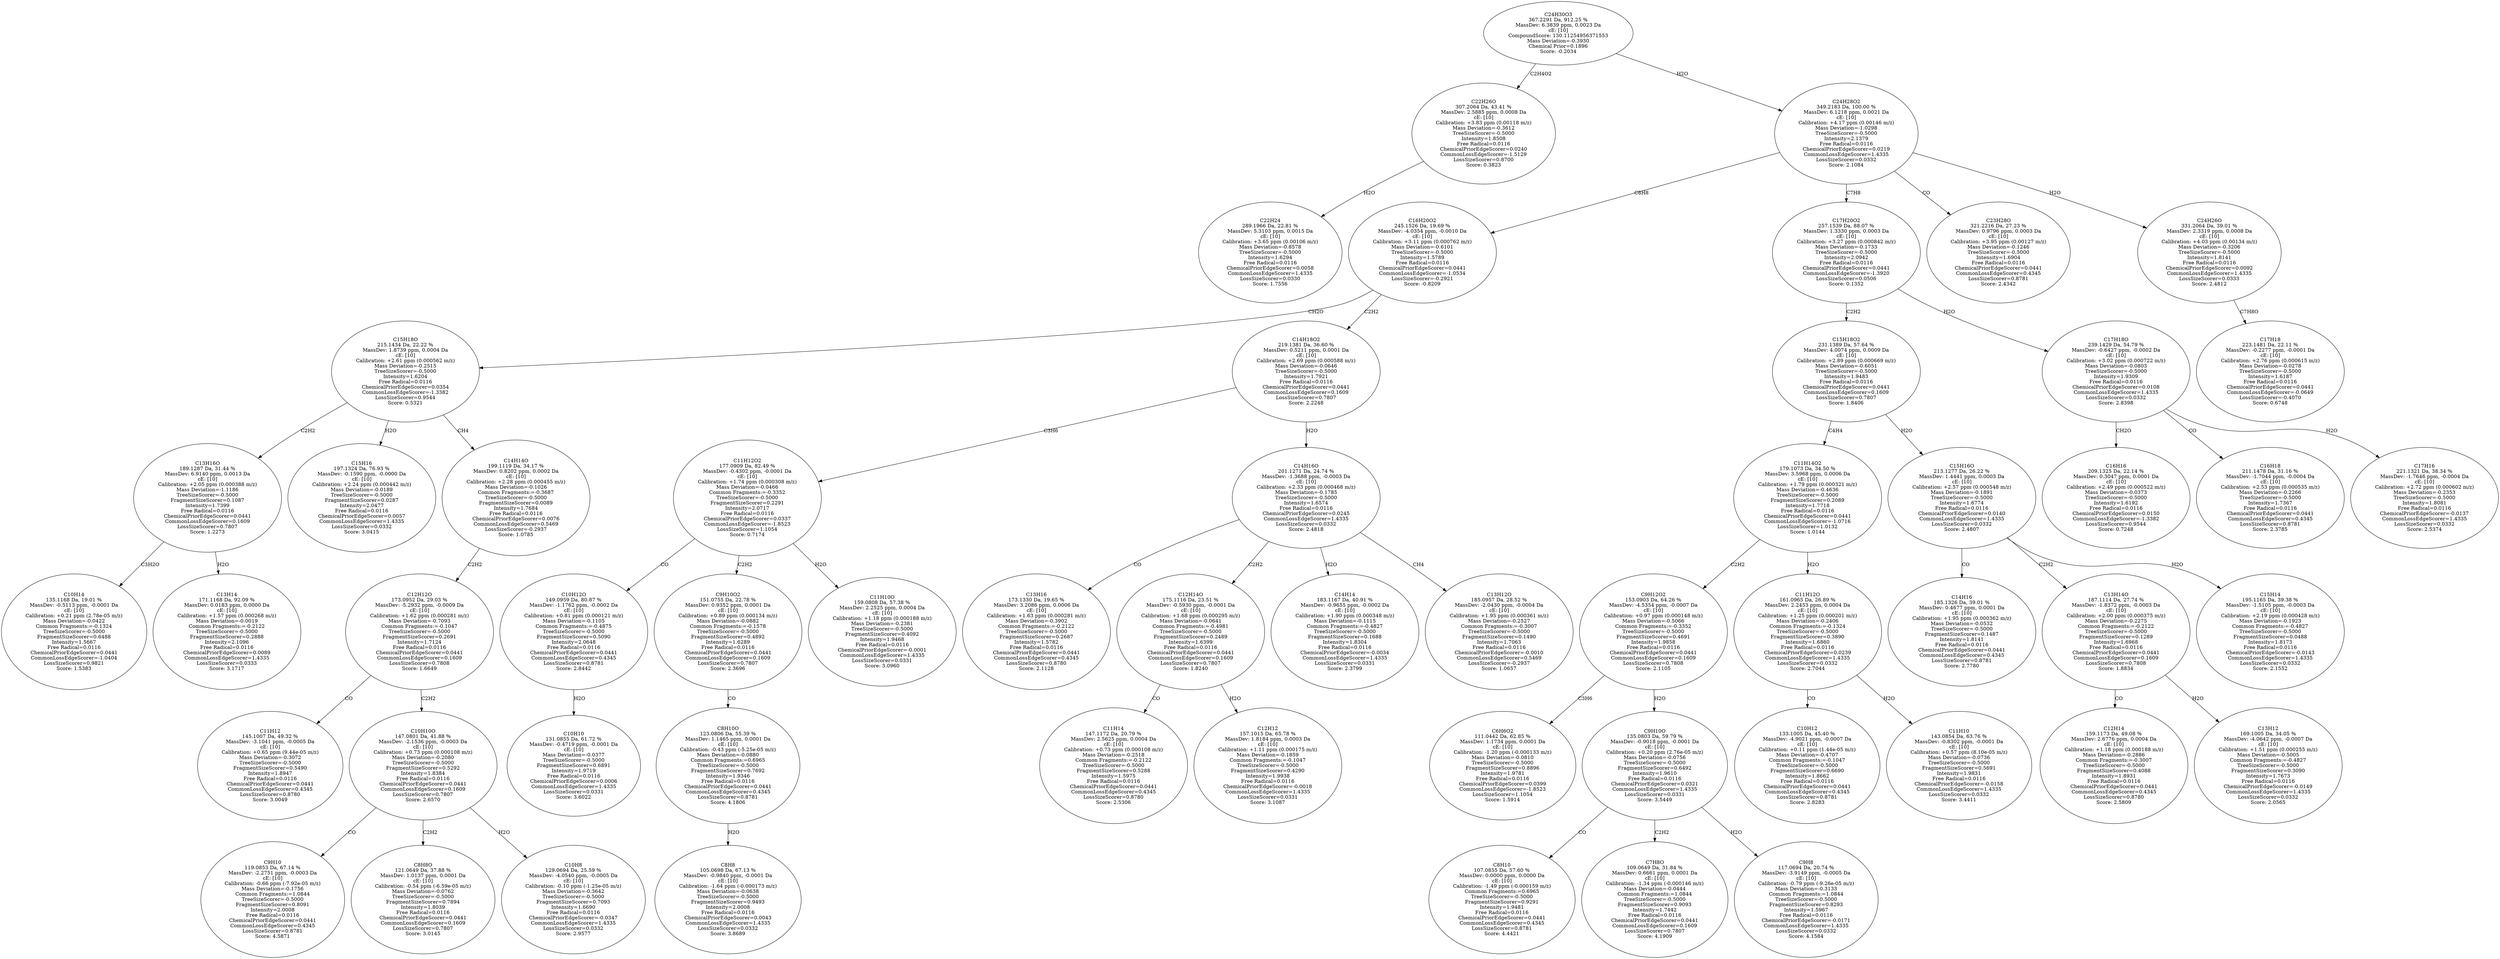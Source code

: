 strict digraph {
v1 [label="C22H24\n289.1966 Da, 22.81 %\nMassDev: 5.3103 ppm, 0.0015 Da\ncE: [10]\nCalibration: +3.65 ppm (0.00106 m/z)\nMass Deviation=-0.8578\nTreeSizeScorer=-0.5000\nIntensity=1.6294\nFree Radical=0.0116\nChemicalPriorEdgeScorer=0.0058\nCommonLossEdgeScorer=1.4335\nLossSizeScorer=0.0330\nScore: 1.7556"];
v2 [label="C22H26O\n307.2064 Da, 43.41 %\nMassDev: 2.5885 ppm, 0.0008 Da\ncE: [10]\nCalibration: +3.83 ppm (0.00118 m/z)\nMass Deviation=-0.3612\nTreeSizeScorer=-0.5000\nIntensity=1.8508\nFree Radical=0.0116\nChemicalPriorEdgeScorer=0.0240\nCommonLossEdgeScorer=-1.5129\nLossSizeScorer=0.8700\nScore: 0.3823"];
v3 [label="C10H14\n135.1168 Da, 19.01 %\nMassDev: -0.5113 ppm, -0.0001 Da\ncE: [10]\nCalibration: +0.21 ppm (2.78e-05 m/z)\nMass Deviation=-0.0422\nCommon Fragments:=-0.1324\nTreeSizeScorer=-0.5000\nFragmentSizeScorer=0.6488\nIntensity=1.5667\nFree Radical=0.0116\nChemicalPriorEdgeScorer=0.0441\nCommonLossEdgeScorer=-1.0404\nLossSizeScorer=0.9821\nScore: 1.5383"];
v4 [label="C13H14\n171.1168 Da, 92.09 %\nMassDev: 0.0183 ppm, 0.0000 Da\ncE: [10]\nCalibration: +1.57 ppm (0.000268 m/z)\nMass Deviation=-0.0019\nCommon Fragments:=-0.2122\nTreeSizeScorer=-0.5000\nFragmentSizeScorer=0.2888\nIntensity=2.1096\nFree Radical=0.0116\nChemicalPriorEdgeScorer=0.0089\nCommonLossEdgeScorer=1.4335\nLossSizeScorer=0.0333\nScore: 3.1717"];
v5 [label="C13H16O\n189.1287 Da, 31.44 %\nMassDev: 6.9140 ppm, 0.0013 Da\ncE: [10]\nCalibration: +2.05 ppm (0.000388 m/z)\nMass Deviation=-1.1186\nTreeSizeScorer=-0.5000\nFragmentSizeScorer=0.1087\nIntensity=1.7399\nFree Radical=0.0116\nChemicalPriorEdgeScorer=0.0441\nCommonLossEdgeScorer=0.1609\nLossSizeScorer=0.7807\nScore: 1.2273"];
v6 [label="C15H16\n197.1324 Da, 76.93 %\nMassDev: -0.1590 ppm, -0.0000 Da\ncE: [10]\nCalibration: +2.24 ppm (0.000442 m/z)\nMass Deviation=-0.0189\nTreeSizeScorer=-0.5000\nFragmentSizeScorer=0.0287\nIntensity=2.0477\nFree Radical=0.0116\nChemicalPriorEdgeScorer=0.0057\nCommonLossEdgeScorer=1.4335\nLossSizeScorer=0.0332\nScore: 3.0415"];
v7 [label="C11H12\n145.1007 Da, 49.32 %\nMassDev: -3.1041 ppm, -0.0005 Da\ncE: [10]\nCalibration: +0.65 ppm (9.44e-05 m/z)\nMass Deviation=-0.3072\nTreeSizeScorer=-0.5000\nFragmentSizeScorer=0.5490\nIntensity=1.8947\nFree Radical=0.0116\nChemicalPriorEdgeScorer=0.0441\nCommonLossEdgeScorer=0.4345\nLossSizeScorer=0.8780\nScore: 3.0049"];
v8 [label="C9H10\n119.0853 Da, 67.14 %\nMassDev: -2.2751 ppm, -0.0003 Da\ncE: [10]\nCalibration: -0.66 ppm (-7.92e-05 m/z)\nMass Deviation=-0.1756\nCommon Fragments:=1.0844\nTreeSizeScorer=-0.5000\nFragmentSizeScorer=0.8091\nIntensity=2.0008\nFree Radical=0.0116\nChemicalPriorEdgeScorer=0.0441\nCommonLossEdgeScorer=0.4345\nLossSizeScorer=0.8781\nScore: 4.5871"];
v9 [label="C8H8O\n121.0649 Da, 37.88 %\nMassDev: 1.0137 ppm, 0.0001 Da\ncE: [10]\nCalibration: -0.54 ppm (-6.59e-05 m/z)\nMass Deviation=-0.0762\nTreeSizeScorer=-0.5000\nFragmentSizeScorer=0.7894\nIntensity=1.8039\nFree Radical=0.0116\nChemicalPriorEdgeScorer=0.0441\nCommonLossEdgeScorer=0.1609\nLossSizeScorer=0.7807\nScore: 3.0145"];
v10 [label="C10H8\n129.0694 Da, 25.59 %\nMassDev: -4.0540 ppm, -0.0005 Da\ncE: [10]\nCalibration: -0.10 ppm (-1.25e-05 m/z)\nMass Deviation=-0.3642\nTreeSizeScorer=-0.5000\nFragmentSizeScorer=0.7093\nIntensity=1.6690\nFree Radical=0.0116\nChemicalPriorEdgeScorer=-0.0347\nCommonLossEdgeScorer=1.4335\nLossSizeScorer=0.0332\nScore: 2.9577"];
v11 [label="C10H10O\n147.0801 Da, 41.88 %\nMassDev: -2.1536 ppm, -0.0003 Da\ncE: [10]\nCalibration: +0.73 ppm (0.000108 m/z)\nMass Deviation=-0.2080\nTreeSizeScorer=-0.5000\nFragmentSizeScorer=0.5292\nIntensity=1.8384\nFree Radical=0.0116\nChemicalPriorEdgeScorer=0.0441\nCommonLossEdgeScorer=0.1609\nLossSizeScorer=0.7807\nScore: 2.6570"];
v12 [label="C12H12O\n173.0952 Da, 29.03 %\nMassDev: -5.2932 ppm, -0.0009 Da\ncE: [10]\nCalibration: +1.62 ppm (0.000281 m/z)\nMass Deviation=-0.7093\nCommon Fragments:=-0.1047\nTreeSizeScorer=-0.5000\nFragmentSizeScorer=0.2691\nIntensity=1.7124\nFree Radical=0.0116\nChemicalPriorEdgeScorer=0.0441\nCommonLossEdgeScorer=0.1609\nLossSizeScorer=0.7808\nScore: 1.6649"];
v13 [label="C14H14O\n199.1119 Da, 34.17 %\nMassDev: 0.8202 ppm, 0.0002 Da\ncE: [10]\nCalibration: +2.28 ppm (0.000455 m/z)\nMass Deviation=-0.1026\nCommon Fragments:=-0.3687\nTreeSizeScorer=-0.5000\nFragmentSizeScorer=0.0089\nIntensity=1.7684\nFree Radical=0.0116\nChemicalPriorEdgeScorer=0.0076\nCommonLossEdgeScorer=0.5469\nLossSizeScorer=-0.2937\nScore: 1.0785"];
v14 [label="C15H18O\n215.1434 Da, 22.22 %\nMassDev: 1.8739 ppm, 0.0004 Da\ncE: [10]\nCalibration: +2.61 ppm (0.000562 m/z)\nMass Deviation=-0.2515\nTreeSizeScorer=-0.5000\nIntensity=1.6204\nFree Radical=0.0116\nChemicalPriorEdgeScorer=0.0354\nCommonLossEdgeScorer=-1.3382\nLossSizeScorer=0.9544\nScore: 0.5321"];
v15 [label="C10H10\n131.0855 Da, 61.72 %\nMassDev: -0.4719 ppm, -0.0001 Da\ncE: [10]\nMass Deviation=-0.0377\nTreeSizeScorer=-0.5000\nFragmentSizeScorer=0.6891\nIntensity=1.9719\nFree Radical=0.0116\nChemicalPriorEdgeScorer=0.0006\nCommonLossEdgeScorer=1.4335\nLossSizeScorer=0.0331\nScore: 3.6022"];
v16 [label="C10H12O\n149.0959 Da, 80.87 %\nMassDev: -1.1762 ppm, -0.0002 Da\ncE: [10]\nCalibration: +0.81 ppm (0.000121 m/z)\nMass Deviation=-0.1105\nCommon Fragments:=-0.4875\nTreeSizeScorer=-0.5000\nFragmentSizeScorer=0.5090\nIntensity=2.0648\nFree Radical=0.0116\nChemicalPriorEdgeScorer=0.0441\nCommonLossEdgeScorer=0.4345\nLossSizeScorer=0.8781\nScore: 2.8442"];
v17 [label="C8H8\n105.0698 Da, 67.13 %\nMassDev: -0.9840 ppm, -0.0001 Da\ncE: [10]\nCalibration: -1.64 ppm (-0.000173 m/z)\nMass Deviation=-0.0638\nTreeSizeScorer=-0.5000\nFragmentSizeScorer=0.9493\nIntensity=2.0008\nFree Radical=0.0116\nChemicalPriorEdgeScorer=0.0043\nCommonLossEdgeScorer=1.4335\nLossSizeScorer=0.0332\nScore: 3.8689"];
v18 [label="C8H10O\n123.0806 Da, 55.39 %\nMassDev: 1.1465 ppm, 0.0001 Da\ncE: [10]\nCalibration: -0.43 ppm (-5.25e-05 m/z)\nMass Deviation=-0.0880\nCommon Fragments:=0.6965\nTreeSizeScorer=-0.5000\nFragmentSizeScorer=0.7692\nIntensity=1.9346\nFree Radical=0.0116\nChemicalPriorEdgeScorer=0.0441\nCommonLossEdgeScorer=0.4345\nLossSizeScorer=0.8781\nScore: 4.1806"];
v19 [label="C9H10O2\n151.0755 Da, 22.78 %\nMassDev: 0.9352 ppm, 0.0001 Da\ncE: [10]\nCalibration: +0.89 ppm (0.000134 m/z)\nMass Deviation=-0.0882\nCommon Fragments:=-0.1578\nTreeSizeScorer=-0.5000\nFragmentSizeScorer=0.4892\nIntensity=1.6289\nFree Radical=0.0116\nChemicalPriorEdgeScorer=0.0441\nCommonLossEdgeScorer=0.1609\nLossSizeScorer=0.7807\nScore: 2.3696"];
v20 [label="C11H10O\n159.0808 Da, 57.38 %\nMassDev: 2.2525 ppm, 0.0004 Da\ncE: [10]\nCalibration: +1.18 ppm (0.000188 m/z)\nMass Deviation=-0.2381\nTreeSizeScorer=-0.5000\nFragmentSizeScorer=0.4092\nIntensity=1.9468\nFree Radical=0.0116\nChemicalPriorEdgeScorer=-0.0001\nCommonLossEdgeScorer=1.4335\nLossSizeScorer=0.0331\nScore: 3.0960"];
v21 [label="C11H12O2\n177.0909 Da, 82.49 %\nMassDev: -0.4302 ppm, -0.0001 Da\ncE: [10]\nCalibration: +1.74 ppm (0.000308 m/z)\nMass Deviation=-0.0466\nCommon Fragments:=-0.3352\nTreeSizeScorer=-0.5000\nFragmentSizeScorer=0.2291\nIntensity=2.0717\nFree Radical=0.0116\nChemicalPriorEdgeScorer=0.0337\nCommonLossEdgeScorer=-1.8523\nLossSizeScorer=1.1054\nScore: 0.7174"];
v22 [label="C13H16\n173.1330 Da, 19.65 %\nMassDev: 3.2086 ppm, 0.0006 Da\ncE: [10]\nCalibration: +1.63 ppm (0.000281 m/z)\nMass Deviation=-0.3902\nCommon Fragments:=-0.2122\nTreeSizeScorer=-0.5000\nFragmentSizeScorer=0.2687\nIntensity=1.5782\nFree Radical=0.0116\nChemicalPriorEdgeScorer=0.0441\nCommonLossEdgeScorer=0.4345\nLossSizeScorer=0.8780\nScore: 2.1128"];
v23 [label="C11H14\n147.1172 Da, 20.79 %\nMassDev: 2.5625 ppm, 0.0004 Da\ncE: [10]\nCalibration: +0.73 ppm (0.000108 m/z)\nMass Deviation=-0.2518\nCommon Fragments:=-0.2122\nTreeSizeScorer=-0.5000\nFragmentSizeScorer=0.5288\nIntensity=1.5975\nFree Radical=0.0116\nChemicalPriorEdgeScorer=0.0441\nCommonLossEdgeScorer=0.4345\nLossSizeScorer=0.8780\nScore: 2.5306"];
v24 [label="C12H12\n157.1015 Da, 65.78 %\nMassDev: 1.8184 ppm, 0.0003 Da\ncE: [10]\nCalibration: +1.11 ppm (0.000175 m/z)\nMass Deviation=-0.1859\nCommon Fragments:=-0.1047\nTreeSizeScorer=-0.5000\nFragmentSizeScorer=0.4290\nIntensity=1.9938\nFree Radical=0.0116\nChemicalPriorEdgeScorer=-0.0018\nCommonLossEdgeScorer=1.4335\nLossSizeScorer=0.0331\nScore: 3.1087"];
v25 [label="C12H14O\n175.1116 Da, 23.51 %\nMassDev: -0.5930 ppm, -0.0001 Da\ncE: [10]\nCalibration: +1.68 ppm (0.000295 m/z)\nMass Deviation=-0.0641\nCommon Fragments:=-0.4981\nTreeSizeScorer=-0.5000\nFragmentSizeScorer=0.2489\nIntensity=1.6399\nFree Radical=0.0116\nChemicalPriorEdgeScorer=0.0441\nCommonLossEdgeScorer=0.1609\nLossSizeScorer=0.7807\nScore: 1.8240"];
v26 [label="C14H14\n183.1167 Da, 40.91 %\nMassDev: -0.9655 ppm, -0.0002 Da\ncE: [10]\nCalibration: +1.90 ppm (0.000348 m/z)\nMass Deviation=-0.1115\nCommon Fragments:=-0.4827\nTreeSizeScorer=-0.5000\nFragmentSizeScorer=0.1688\nIntensity=1.8304\nFree Radical=0.0116\nChemicalPriorEdgeScorer=-0.0034\nCommonLossEdgeScorer=1.4335\nLossSizeScorer=0.0331\nScore: 2.3799"];
v27 [label="C13H12O\n185.0957 Da, 28.52 %\nMassDev: -2.0430 ppm, -0.0004 Da\ncE: [10]\nCalibration: +1.95 ppm (0.000361 m/z)\nMass Deviation=-0.2527\nCommon Fragments:=-0.3007\nTreeSizeScorer=-0.5000\nFragmentSizeScorer=0.1490\nIntensity=1.7063\nFree Radical=0.0116\nChemicalPriorEdgeScorer=-0.0010\nCommonLossEdgeScorer=0.5469\nLossSizeScorer=-0.2937\nScore: 1.0657"];
v28 [label="C14H16O\n201.1271 Da, 24.74 %\nMassDev: -1.3688 ppm, -0.0003 Da\ncE: [10]\nCalibration: +2.33 ppm (0.000468 m/z)\nMass Deviation=-0.1785\nTreeSizeScorer=-0.5000\nIntensity=1.6574\nFree Radical=0.0116\nChemicalPriorEdgeScorer=0.0245\nCommonLossEdgeScorer=1.4335\nLossSizeScorer=0.0332\nScore: 2.4818"];
v29 [label="C14H18O2\n219.1381 Da, 36.60 %\nMassDev: 0.5211 ppm, 0.0001 Da\ncE: [10]\nCalibration: +2.69 ppm (0.000588 m/z)\nMass Deviation=-0.0646\nTreeSizeScorer=-0.5000\nIntensity=1.7921\nFree Radical=0.0116\nChemicalPriorEdgeScorer=0.0441\nCommonLossEdgeScorer=0.1609\nLossSizeScorer=0.7807\nScore: 2.2248"];
v30 [label="C16H20O2\n245.1526 Da, 19.69 %\nMassDev: -4.0354 ppm, -0.0010 Da\ncE: [10]\nCalibration: +3.11 ppm (0.000762 m/z)\nMass Deviation=-0.6101\nTreeSizeScorer=-0.5000\nIntensity=1.5789\nFree Radical=0.0116\nChemicalPriorEdgeScorer=0.0441\nCommonLossEdgeScorer=-1.0534\nLossSizeScorer=-0.2921\nScore: -0.8209"];
v31 [label="C6H6O2\n111.0442 Da, 62.85 %\nMassDev: 1.1734 ppm, 0.0001 Da\ncE: [10]\nCalibration: -1.20 ppm (-0.000133 m/z)\nMass Deviation=-0.0810\nTreeSizeScorer=-0.5000\nFragmentSizeScorer=0.8896\nIntensity=1.9781\nFree Radical=0.0116\nChemicalPriorEdgeScorer=0.0399\nCommonLossEdgeScorer=-1.8523\nLossSizeScorer=1.1054\nScore: 1.5914"];
v32 [label="C8H10\n107.0855 Da, 57.60 %\nMassDev: 0.0000 ppm, 0.0000 Da\ncE: [10]\nCalibration: -1.49 ppm (-0.000159 m/z)\nCommon Fragments:=0.6965\nTreeSizeScorer=-0.5000\nFragmentSizeScorer=0.9291\nIntensity=1.9481\nFree Radical=0.0116\nChemicalPriorEdgeScorer=0.0441\nCommonLossEdgeScorer=0.4345\nLossSizeScorer=0.8781\nScore: 4.4421"];
v33 [label="C7H8O\n109.0649 Da, 31.84 %\nMassDev: 0.6661 ppm, 0.0001 Da\ncE: [10]\nCalibration: -1.34 ppm (-0.000146 m/z)\nMass Deviation=-0.0444\nCommon Fragments:=1.0844\nTreeSizeScorer=-0.5000\nFragmentSizeScorer=0.9093\nIntensity=1.7442\nFree Radical=0.0116\nChemicalPriorEdgeScorer=0.0441\nCommonLossEdgeScorer=0.1609\nLossSizeScorer=0.7807\nScore: 4.1909"];
v34 [label="C9H8\n117.0694 Da, 20.74 %\nMassDev: -3.9149 ppm, -0.0005 Da\ncE: [10]\nCalibration: -0.79 ppm (-9.26e-05 m/z)\nMass Deviation=-0.3133\nCommon Fragments:=1.0844\nTreeSizeScorer=-0.5000\nFragmentSizeScorer=0.8293\nIntensity=1.5967\nFree Radical=0.0116\nChemicalPriorEdgeScorer=-0.0171\nCommonLossEdgeScorer=1.4335\nLossSizeScorer=0.0332\nScore: 4.1584"];
v35 [label="C9H10O\n135.0803 Da, 59.79 %\nMassDev: -0.9018 ppm, -0.0001 Da\ncE: [10]\nCalibration: +0.20 ppm (2.76e-05 m/z)\nMass Deviation=-0.0756\nTreeSizeScorer=-0.5000\nFragmentSizeScorer=0.6492\nIntensity=1.9610\nFree Radical=0.0116\nChemicalPriorEdgeScorer=0.0321\nCommonLossEdgeScorer=1.4335\nLossSizeScorer=0.0331\nScore: 3.5449"];
v36 [label="C9H12O2\n153.0903 Da, 64.26 %\nMassDev: -4.5354 ppm, -0.0007 Da\ncE: [10]\nCalibration: +0.97 ppm (0.000148 m/z)\nMass Deviation=-0.5066\nCommon Fragments:=-0.3352\nTreeSizeScorer=-0.5000\nFragmentSizeScorer=0.4691\nIntensity=1.9858\nFree Radical=0.0116\nChemicalPriorEdgeScorer=0.0441\nCommonLossEdgeScorer=0.1609\nLossSizeScorer=0.7808\nScore: 2.1105"];
v37 [label="C10H12\n133.1005 Da, 45.40 %\nMassDev: -4.9021 ppm, -0.0007 Da\ncE: [10]\nCalibration: +0.11 ppm (1.44e-05 m/z)\nMass Deviation=-0.4707\nCommon Fragments:=-0.1047\nTreeSizeScorer=-0.5000\nFragmentSizeScorer=0.6690\nIntensity=1.8662\nFree Radical=0.0116\nChemicalPriorEdgeScorer=0.0441\nCommonLossEdgeScorer=0.4345\nLossSizeScorer=0.8781\nScore: 2.8283"];
v38 [label="C11H10\n143.0854 Da, 63.76 %\nMassDev: -0.8302 ppm, -0.0001 Da\ncE: [10]\nCalibration: +0.57 ppm (8.10e-05 m/z)\nMass Deviation=-0.0736\nTreeSizeScorer=-0.5000\nFragmentSizeScorer=0.5691\nIntensity=1.9831\nFree Radical=0.0116\nChemicalPriorEdgeScorer=-0.0158\nCommonLossEdgeScorer=1.4335\nLossSizeScorer=0.0332\nScore: 3.4411"];
v39 [label="C11H12O\n161.0965 Da, 26.89 %\nMassDev: 2.2453 ppm, 0.0004 Da\ncE: [10]\nCalibration: +1.25 ppm (0.000201 m/z)\nMass Deviation=-0.2406\nCommon Fragments:=-0.1324\nTreeSizeScorer=-0.5000\nFragmentSizeScorer=0.3890\nIntensity=1.6860\nFree Radical=0.0116\nChemicalPriorEdgeScorer=0.0239\nCommonLossEdgeScorer=1.4335\nLossSizeScorer=0.0332\nScore: 2.7044"];
v40 [label="C11H14O2\n179.1073 Da, 34.50 %\nMassDev: 3.5968 ppm, 0.0006 Da\ncE: [10]\nCalibration: +1.79 ppm (0.000321 m/z)\nMass Deviation=-0.4636\nTreeSizeScorer=-0.5000\nFragmentSizeScorer=0.2089\nIntensity=1.7718\nFree Radical=0.0116\nChemicalPriorEdgeScorer=0.0441\nCommonLossEdgeScorer=-1.0716\nLossSizeScorer=1.0132\nScore: 1.0144"];
v41 [label="C14H16\n185.1326 Da, 39.01 %\nMassDev: 0.4677 ppm, 0.0001 Da\ncE: [10]\nCalibration: +1.95 ppm (0.000362 m/z)\nMass Deviation=-0.0532\nTreeSizeScorer=-0.5000\nFragmentSizeScorer=0.1487\nIntensity=1.8141\nFree Radical=0.0116\nChemicalPriorEdgeScorer=0.0441\nCommonLossEdgeScorer=0.4345\nLossSizeScorer=0.8781\nScore: 2.7780"];
v42 [label="C12H14\n159.1173 Da, 49.08 %\nMassDev: 2.6776 ppm, 0.0004 Da\ncE: [10]\nCalibration: +1.18 ppm (0.000188 m/z)\nMass Deviation=-0.2886\nCommon Fragments:=-0.3007\nTreeSizeScorer=-0.5000\nFragmentSizeScorer=0.4088\nIntensity=1.8931\nFree Radical=0.0116\nChemicalPriorEdgeScorer=0.0441\nCommonLossEdgeScorer=0.4345\nLossSizeScorer=0.8780\nScore: 2.5809"];
v43 [label="C13H12\n169.1005 Da, 34.05 %\nMassDev: -4.0642 ppm, -0.0007 Da\ncE: [10]\nCalibration: +1.51 ppm (0.000255 m/z)\nMass Deviation=-0.5005\nCommon Fragments:=-0.4827\nTreeSizeScorer=-0.5000\nFragmentSizeScorer=0.3090\nIntensity=1.7673\nFree Radical=0.0116\nChemicalPriorEdgeScorer=-0.0149\nCommonLossEdgeScorer=1.4335\nLossSizeScorer=0.0332\nScore: 2.0565"];
v44 [label="C13H14O\n187.1114 Da, 27.74 %\nMassDev: -1.8372 ppm, -0.0003 Da\ncE: [10]\nCalibration: +2.00 ppm (0.000375 m/z)\nMass Deviation=-0.2275\nCommon Fragments:=-0.2122\nTreeSizeScorer=-0.5000\nFragmentSizeScorer=0.1289\nIntensity=1.6968\nFree Radical=0.0116\nChemicalPriorEdgeScorer=0.0441\nCommonLossEdgeScorer=0.1609\nLossSizeScorer=0.7808\nScore: 1.8834"];
v45 [label="C15H14\n195.1165 Da, 39.38 %\nMassDev: -1.5105 ppm, -0.0003 Da\ncE: [10]\nCalibration: +2.19 ppm (0.000428 m/z)\nMass Deviation=-0.1923\nCommon Fragments:=-0.4827\nTreeSizeScorer=-0.5000\nFragmentSizeScorer=0.0488\nIntensity=1.8173\nFree Radical=0.0116\nChemicalPriorEdgeScorer=-0.0143\nCommonLossEdgeScorer=1.4335\nLossSizeScorer=0.0332\nScore: 2.1552"];
v46 [label="C15H16O\n213.1277 Da, 26.22 %\nMassDev: 1.4441 ppm, 0.0003 Da\ncE: [10]\nCalibration: +2.57 ppm (0.000548 m/z)\nMass Deviation=-0.1891\nTreeSizeScorer=-0.5000\nIntensity=1.6774\nFree Radical=0.0116\nChemicalPriorEdgeScorer=0.0140\nCommonLossEdgeScorer=1.4335\nLossSizeScorer=0.0332\nScore: 2.4807"];
v47 [label="C15H18O2\n231.1389 Da, 57.64 %\nMassDev: 4.0074 ppm, 0.0009 Da\ncE: [10]\nCalibration: +2.89 ppm (0.000669 m/z)\nMass Deviation=-0.6051\nTreeSizeScorer=-0.5000\nIntensity=1.9483\nFree Radical=0.0116\nChemicalPriorEdgeScorer=0.0441\nCommonLossEdgeScorer=0.1609\nLossSizeScorer=0.7807\nScore: 1.8406"];
v48 [label="C16H16\n209.1325 Da, 22.14 %\nMassDev: 0.3047 ppm, 0.0001 Da\ncE: [10]\nCalibration: +2.49 ppm (0.000522 m/z)\nMass Deviation=-0.0373\nTreeSizeScorer=-0.5000\nIntensity=1.6192\nFree Radical=0.0116\nChemicalPriorEdgeScorer=0.0150\nCommonLossEdgeScorer=-1.3382\nLossSizeScorer=0.9544\nScore: 0.7248"];
v49 [label="C16H18\n211.1478 Da, 31.16 %\nMassDev: -1.7044 ppm, -0.0004 Da\ncE: [10]\nCalibration: +2.53 ppm (0.000535 m/z)\nMass Deviation=-0.2266\nTreeSizeScorer=-0.5000\nIntensity=1.7367\nFree Radical=0.0116\nChemicalPriorEdgeScorer=0.0441\nCommonLossEdgeScorer=0.4345\nLossSizeScorer=0.8781\nScore: 2.3785"];
v50 [label="C17H16\n221.1321 Da, 38.34 %\nMassDev: -1.7646 ppm, -0.0004 Da\ncE: [10]\nCalibration: +2.72 ppm (0.000602 m/z)\nMass Deviation=-0.2353\nTreeSizeScorer=-0.5000\nIntensity=1.8081\nFree Radical=0.0116\nChemicalPriorEdgeScorer=-0.0137\nCommonLossEdgeScorer=1.4335\nLossSizeScorer=0.0332\nScore: 2.5374"];
v51 [label="C17H18O\n239.1429 Da, 54.79 %\nMassDev: -0.6427 ppm, -0.0002 Da\ncE: [10]\nCalibration: +3.02 ppm (0.000722 m/z)\nMass Deviation=-0.0803\nTreeSizeScorer=-0.5000\nIntensity=1.9309\nFree Radical=0.0116\nChemicalPriorEdgeScorer=0.0108\nCommonLossEdgeScorer=1.4335\nLossSizeScorer=0.0332\nScore: 2.8398"];
v52 [label="C17H20O2\n257.1539 Da, 88.07 %\nMassDev: 1.3330 ppm, 0.0003 Da\ncE: [10]\nCalibration: +3.27 ppm (0.000842 m/z)\nMass Deviation=-0.1733\nTreeSizeScorer=-0.5000\nIntensity=2.0942\nFree Radical=0.0116\nChemicalPriorEdgeScorer=0.0441\nCommonLossEdgeScorer=-1.3920\nLossSizeScorer=0.0506\nScore: 0.1352"];
v53 [label="C23H28O\n321.2216 Da, 27.23 %\nMassDev: 0.9796 ppm, 0.0003 Da\ncE: [10]\nCalibration: +3.95 ppm (0.00127 m/z)\nMass Deviation=-0.1246\nTreeSizeScorer=-0.5000\nIntensity=1.6904\nFree Radical=0.0116\nChemicalPriorEdgeScorer=0.0441\nCommonLossEdgeScorer=0.4345\nLossSizeScorer=0.8781\nScore: 2.4342"];
v54 [label="C17H18\n223.1481 Da, 22.11 %\nMassDev: -0.2277 ppm, -0.0001 Da\ncE: [10]\nCalibration: +2.76 ppm (0.000615 m/z)\nMass Deviation=-0.0278\nTreeSizeScorer=-0.5000\nIntensity=1.6187\nFree Radical=0.0116\nChemicalPriorEdgeScorer=0.0441\nCommonLossEdgeScorer=-0.0649\nLossSizeScorer=-0.4070\nScore: 0.6748"];
v55 [label="C24H26O\n331.2064 Da, 39.01 %\nMassDev: 2.3319 ppm, 0.0008 Da\ncE: [10]\nCalibration: +4.03 ppm (0.00134 m/z)\nMass Deviation=-0.3206\nTreeSizeScorer=-0.5000\nIntensity=1.8141\nFree Radical=0.0116\nChemicalPriorEdgeScorer=0.0092\nCommonLossEdgeScorer=1.4335\nLossSizeScorer=0.0333\nScore: 2.4812"];
v56 [label="C24H28O2\n349.2183 Da, 100.00 %\nMassDev: 6.1218 ppm, 0.0021 Da\ncE: [10]\nCalibration: +4.17 ppm (0.00146 m/z)\nMass Deviation=-1.0298\nTreeSizeScorer=-0.5000\nIntensity=2.1379\nFree Radical=0.0116\nChemicalPriorEdgeScorer=0.0219\nCommonLossEdgeScorer=1.4335\nLossSizeScorer=0.0332\nScore: 2.1084"];
v57 [label="C24H30O3\n367.2291 Da, 912.25 %\nMassDev: 6.3839 ppm, 0.0023 Da\ncE: [10]\nCompoundScore: 130.11254956371553\nMass Deviation=-0.3930\nChemical Prior=0.1896\nScore: -0.2034"];
v2 -> v1 [label="H2O"];
v57 -> v2 [label="C2H4O2"];
v5 -> v3 [label="C3H2O"];
v5 -> v4 [label="H2O"];
v14 -> v5 [label="C2H2"];
v14 -> v6 [label="H2O"];
v12 -> v7 [label="CO"];
v11 -> v8 [label="CO"];
v11 -> v9 [label="C2H2"];
v11 -> v10 [label="H2O"];
v12 -> v11 [label="C2H2"];
v13 -> v12 [label="C2H2"];
v14 -> v13 [label="CH4"];
v30 -> v14 [label="CH2O"];
v16 -> v15 [label="H2O"];
v21 -> v16 [label="CO"];
v18 -> v17 [label="H2O"];
v19 -> v18 [label="CO"];
v21 -> v19 [label="C2H2"];
v21 -> v20 [label="H2O"];
v29 -> v21 [label="C3H6"];
v28 -> v22 [label="CO"];
v25 -> v23 [label="CO"];
v25 -> v24 [label="H2O"];
v28 -> v25 [label="C2H2"];
v28 -> v26 [label="H2O"];
v28 -> v27 [label="CH4"];
v29 -> v28 [label="H2O"];
v30 -> v29 [label="C2H2"];
v56 -> v30 [label="C8H8"];
v36 -> v31 [label="C3H6"];
v35 -> v32 [label="CO"];
v35 -> v33 [label="C2H2"];
v35 -> v34 [label="H2O"];
v36 -> v35 [label="H2O"];
v40 -> v36 [label="C2H2"];
v39 -> v37 [label="CO"];
v39 -> v38 [label="H2O"];
v40 -> v39 [label="H2O"];
v47 -> v40 [label="C4H4"];
v46 -> v41 [label="CO"];
v44 -> v42 [label="CO"];
v44 -> v43 [label="H2O"];
v46 -> v44 [label="C2H2"];
v46 -> v45 [label="H2O"];
v47 -> v46 [label="H2O"];
v52 -> v47 [label="C2H2"];
v51 -> v48 [label="CH2O"];
v51 -> v49 [label="CO"];
v51 -> v50 [label="H2O"];
v52 -> v51 [label="H2O"];
v56 -> v52 [label="C7H8"];
v56 -> v53 [label="CO"];
v55 -> v54 [label="C7H8O"];
v56 -> v55 [label="H2O"];
v57 -> v56 [label="H2O"];
}